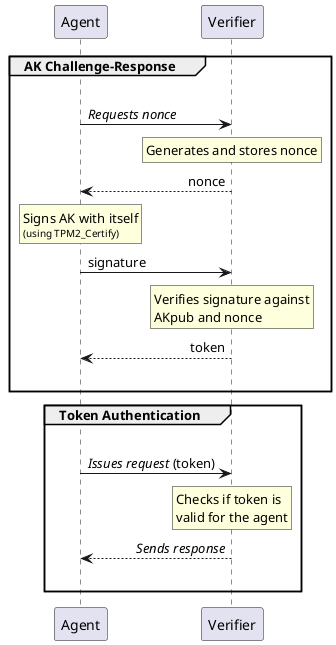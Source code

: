 @startuml
participant Agent
participant Verifier

skinparam sequenceMessageAlign direction
skinparam responseMessageBelowArrow true

group AK Challenge–Response
    |||
    Agent -> Verifier: //Requests nonce//

    rnote over Verifier
        Generates and stores nonce
    end note

    Verifier --> Agent: nonce

    rnote over Agent
        Signs AK with itself
        <size:10>(using TPM2_Certify)</size>
    end note

    Agent -> Verifier: signature

    rnote over Verifier
        Verifies signature against
        AKpub and nonce
    end note

    Verifier --> Agent: token
    |||
end

group Token Authentication
    |||
    Agent -> Verifier: //Issues request// (token)

    rnote over Verifier
        Checks if token is
        valid for the agent
    end note

    Verifier --> Agent: //Sends response//
    |||
end
@enduml